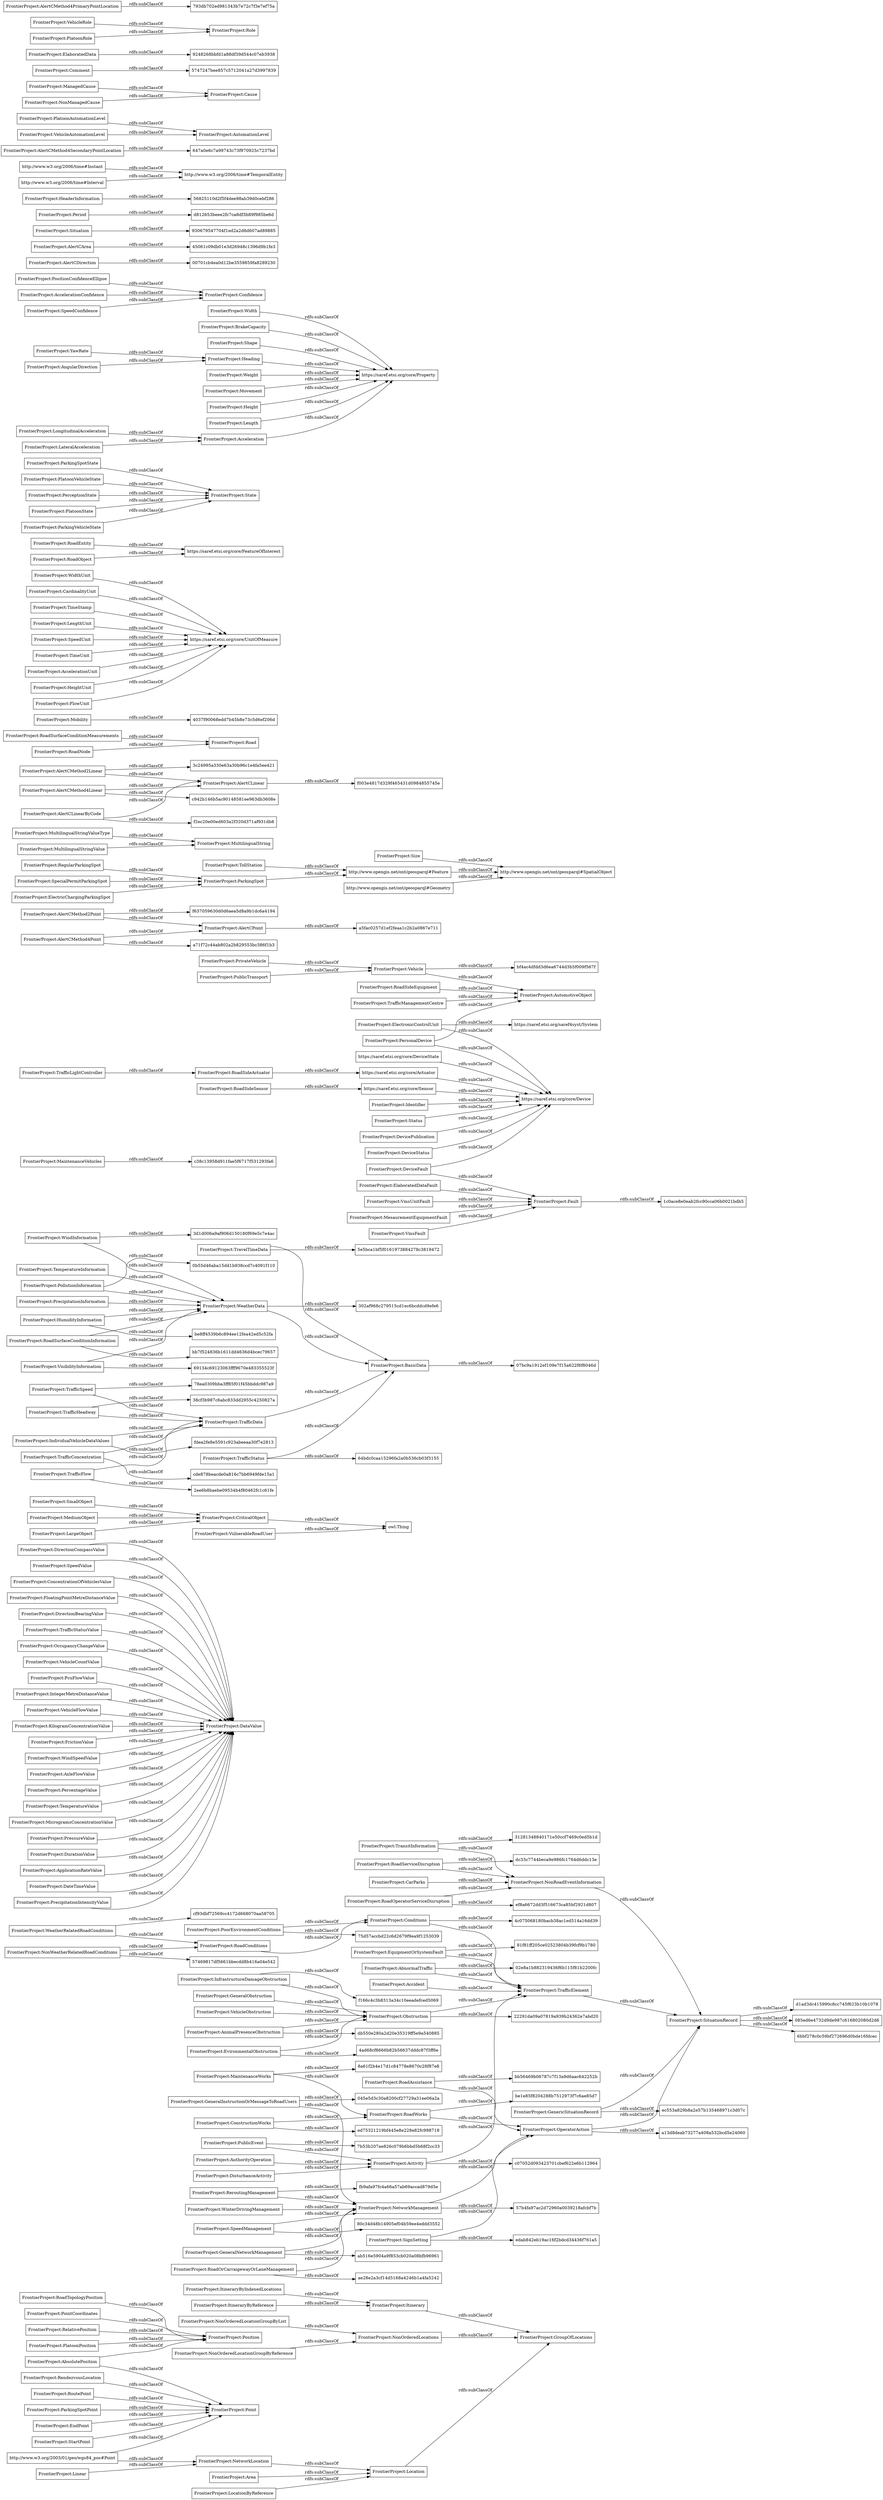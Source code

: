 digraph ar2dtool_diagram { 
rankdir=LR;
size="1000"
node [shape = rectangle, color="black"]; "FrontierProject:NonOrderedLocationGroupByReference" "045e5d3c30a8200cf27729a31ee06a2a" "db550e280a2d20e35319ff5e9a540885" "FrontierProject:DirectionCompassValue" "FrontierProject:SpeedValue" "d1ad3dc415990c8cc745f623b10b1078" "FrontierProject:SmallObject" "FrontierProject:TravelTimeData" "ef8a6672dd3f516673ca85bf2921d807" "ae28e2a3cf14d5168a4246b1a4fa5242" "FrontierProject:SituationRecord" "FrontierProject:MaintenanceVehicles" "FrontierProject:NetworkLocation" "FrontierProject:ConcentrationOfVehiclesValue" "FrontierProject:RoadTopologyPosition" "bf4ac4dfdd3d6ea6744d3b5f009f567f" "a5fac0257d1ef2feaa1c2b2a0867e711" "FrontierProject:Size" "FrontierProject:ElaboratedDataFault" "FrontierProject:MultilingualStringValueType" "7b53b207ae826c079b6bbd5b68f2cc33" "FrontierProject:WeatherRelatedRoadConditions" "http://www.opengis.net/ont/geosparql#SpatialObject" "0b55d46aba15dd1b938ccd7c4091f110" "3c24995a330e63a30b96c1e4fa5ee421" "FrontierProject:RoadSurfaceConditionMeasurements" "FrontierProject:TrafficSpeed" "4037f90068edd7b45b8e73c5d6ef206d" "FrontierProject:WidthUnit" "FrontierProject:RoadConditions" "FrontierProject:Area" "cf93dbf72569cc4172d668070aa58705" "FrontierProject:OperatorAction" "FrontierProject:NonOrderedLocationGroupByList" "FrontierProject:ParkingSpotPoint" "FrontierProject:CriticalObject" "FrontierProject:InfrastructureDamageObstruction" "FrontierProject:TransitInformation" "https://saref.etsi.org/core/FeatureOfInterest" "FrontierProject:RoadAssistance" "FrontierProject:FloatingPointMetreDistanceValue" "FrontierProject:AbsolutePosition" "FrontierProject:StartPoint" "FrontierProject:DirectionBearingValue" "FrontierProject:RoadEntity" "f637059630d0d6aea5d8a9b1dc6a4194" "c942b146b5ac90148581ee963db3608e" "FrontierProject:PointCoordinates" "4ad68cf8666b82b56637dddc87f3ff6e" "2ee6b8baebe09534b4f80462fc1c61fe" "FrontierProject:Point" "FrontierProject:EquipmentOrSystemFault" "FrontierProject:TrafficStatusValue" "FrontierProject:RoadServiceDisruption" "FrontierProject:State" "FrontierProject:Acceleration" "FrontierProject:NonRoadEventInformation" "FrontierProject:PositionConfidenceEllipse" "00701cb4ea0d12be3559859fa8289230" "FrontierProject:ParkingSpotState" "FrontierProject:GeneralInstructionOrMessageToRoadUsers" "FrontierProject:Identifier" "FrontierProject:OccupancyChangeValue" "45061c09db01e3d26948c1396d9b1fe3" "dc33c7744beca9e986fc1764d6ddc13e" "FrontierProject:MediumObject" "FrontierProject:CardinalityUnit" "FrontierProject:DisturbanceActivity" "FrontierProject:MultilingualString" "FrontierProject:TollStation" "FrontierProject:GeneralObstruction" "FrontierProject:AbnormalTraffic" "FrontierProject:PersonalDevice" "FrontierProject:VehicleCountValue" "FrontierProject:AutomotiveObject" "FrontierProject:AuthorityOperation" "FrontierProject:VmsUnitFault" "FrontierProject:Situation" "be8ff4539b6c894ee12fea42ed5c52fa" "f166c4c3b8313a34c10eeadefced5069" "d812653beee2fc7ca8df3b89f985be6d" "FrontierProject:SpeedManagement" "FrontierProject:NonOrderedLocations" "56825110d2f5f4dee98ab39d0cebf286" "FrontierProject:TrafficLightController" "http://www.w3.org/2006/time#TemporalEntity" "647a0e6c7a99743c73f970925c7237bd" "FrontierProject:NonWeatherRelatedRoadConditions" "FrontierProject:TimeStamp" "FrontierProject:Accident" "64bdc0caa15296fa2a0b536cb03f3155" "FrontierProject:TrafficElement" "http://www.w3.org/2003/01/geo/wgs84_pos#Point" "FrontierProject:Conditions" "FrontierProject:AutomationLevel" "FrontierProject:Linear" "FrontierProject:PlatoonVehicleState" "FrontierProject:TemperatureInformation" "FrontierProject:YawRate" "FrontierProject:MesaurementEquipmentFault" "FrontierProject:ElectronicControlUnit" "FrontierProject:Cause" "a71f72c44ab802a2b829553bc386f1b3" "FrontierProject:WindInformation" "bb56469b06787c7f13a9d6aac642252b" "FrontierProject:LengthUnit" "4c075068180bacb38ac1ed514a16dd39" "FrontierProject:PcuFlowValue" "FrontierProject:Obstruction" "FrontierProject:TrafficConcentration" "FrontierProject:AlertCDirection" "FrontierProject:NetworkManagement" "FrontierProject:PrivateVehicle" "57b4fa97ac2d72960a0039218afcbf7b" "FrontierProject:TrafficFlow" "c07052d093423701cbef622e6b112964" "69134c69123063fff9670e483355523f" "FrontierProject:Status" "FrontierProject:Width" "FrontierProject:HumidityInformation" "FrontierProject:VehicleObstruction" "FrontierProject:Vehicle" "c38c13958d911fae5f6717f531293fa6" "FrontierProject:RegularParkingSpot" "FrontierProject:RelativePosition" "FrontierProject:DevicePublication" "FrontierProject:Itinerary" "FrontierProject:IntegerMetreDistanceValue" "FrontierProject:HeaderInformation" "FrontierProject:SpeedUnit" "FrontierProject:VehicleFlowValue" "FrontierProject:BrakeCapacity" "FrontierProject:ManagedCause" "FrontierProject:PrecipitationInformation" "https://saref.etsi.org/saref4syst/System" "FrontierProject:NonManagedCause" "FrontierProject:TimeUnit" "FrontierProject:SpecialPermitParkingSpot" "FrontierProject:VmsFault" "302af968c279515cd1ec6bcddcd9efe6" "FrontierProject:Comment" "FrontierProject:PerceptionState" "FrontierProject:DeviceStatus" "FrontierProject:AccelerationUnit" "https://saref.etsi.org/core/DeviceState" "FrontierProject:RoadOrCarraigewayOrLaneManagement" "02e8a1b882319436f6b115f81b2200fc" "FrontierProject:KilogramConcentrationValue" "FrontierProject:AlertCArea" "http://www.w3.org/2006/time#Instant" "07bc9a1912ef109e7f15a622f6f8046d" "1c0ace8e0eab2fcc90cca06b0021bdb5" "FrontierProject:AlertCMethod4Linear" "FrontierProject:AlertCMethod2Point" "bb7f524836b1611dd4636d4bcec79657" "ec553a829b8a2e57b135468971c3d07c" "FrontierProject:ItineraryByReference" "http://www.opengis.net/ont/geosparql#Feature" "FrontierProject:ItineraryByIndexedLocations" "FrontierProject:LargeObject" "FrontierProject:AlertCMethod2Linear" "FrontierProject:VisibilityInformation" "FrontierProject:AngularDirection" "FrontierProject:RendezvousLocation" "http://www.w3.org/2006/time#Interval" "085ed6e4732d9de987c616802080d2d6" "FrontierProject:RoadSideSensor" "FrontierProject:ReroutingManagement" "FrontierProject:PlatoonPosition" "FrontierProject:Period" "FrontierProject:Mobility" "80c34d48b14905ef04b59ee4eddd3552" "FrontierProject:Shape" "a13d8deab73277a408a532bcd5e24060" "FrontierProject:Position" "FrontierProject:FrictionValue" "FrontierProject:LocationByReference" "FrontierProject:WindSpeedValue" "FrontierProject:WeatherData" "cde878beacde0a816c7bb6949fde15a1" "FrontierProject:Road" "FrontierProject:AlertCPoint" "FrontierProject:ParkingSpot" "FrontierProject:AccelerationConfidence" "FrontierProject:GroupOfLocations" "f2ec20e00ed603a2f320d371af931db8" "FrontierProject:HeightUnit" "FrontierProject:DataValue" "8a61f2b4e17d1c84778e8670c28f87e8" "FrontierProject:MaintenanceWorks" "FrontierProject:PublicTransport" "FrontierProject:TrafficStatus" "FrontierProject:AxleFlowValue" "FrontierProject:GeneralNetworkManagement" "FrontierProject:BasicData" "22291da09a07819a939b24362e7abd20" "FrontierProject:PercentageValue" "fdea2fe8e5591c923abeeaa30f7e2813" "FrontierProject:Heading" "930679547704f1ed2a2d8d607ad89885" "FrontierProject:PollutionInformation" "fb9afa97fc4a66a57ab69accad879d5e" "FrontierProject:RoutePoint" "3d1d006a9af906d150180f69e5c7e4ac" "FrontierProject:CarParks" "FrontierProject:PoorEnvironmentConditions" "https://saref.etsi.org/core/UnitOfMeasure" "5747247bee857c5712041a27d3997839" "FrontierProject:PlatoonState" "FrontierProject:AlertCLinear" "https://saref.etsi.org/core/Actuator" "be1e85f8204288b7512973f7c6ae85d7" "ab516e5904a9f853cb020a08bfb96961" "FrontierProject:RoadSideEquipment" "9248268bbfd1a88df39d544c07eb3938" "FrontierProject:PlatoonAutomationLevel" "FrontierProject:VehicleAutomationLevel" "FrontierProject:RoadSideActuator" "FrontierProject:Role" "FrontierProject:FlowUnit" "https://saref.etsi.org/core/Sensor" "FrontierProject:WinterDrivingManagement" "FrontierProject:AlertCMethod4SecondaryPointLocation" "6bbf278c0c59bf272696d0bde16fdcec" "FrontierProject:LongitudinalAcceleration" "https://saref.etsi.org/core/Property" "ed75321219bf445e8e228e82fc998718" "FrontierProject:GenericSituationRecord" "f003e4817d329f465431d0984855745e" "793db702ed981343b7e72c7f3e7ef75a" "FrontierProject:VehicleRole" "FrontierProject:TrafficData" "78ea0309bba3ff85f01f45bbddc987a9" "FrontierProject:TemperatureValue" "FrontierProject:Fault" "FrontierProject:MicrogramsConcentrationValue" "FrontierProject:ParkingVehicleState" "FrontierProject:ElaboratedData" "FrontierProject:AnimalPresenceObstruction" "FrontierProject:RoadSurfaceConditionInformation" "FrontierProject:Weight" "FrontierProject:VulnerableRoadUser" "38cf3b987c6abc833dd2955c4250827a" "https://saref.etsi.org/core/Device" "FrontierProject:MultilingualStringValue" "FrontierProject:PressureValue" "FrontierProject:DurationValue" "FrontierProject:ApplicationRateValue" "FrontierProject:ElectricChargingParkingSpot" "FrontierProject:AlertCMethod4PrimaryPointLocation" "FrontierProject:DateTimeValue" "FrontierProject:SignSetting" "FrontierProject:Activity" "FrontierProject:PublicEvent" "FrontierProject:PrecipitationIntensityValue" "57469817df5661bbecdd8b416a04e542" "FrontierProject:TrafficHeadway" "FrontierProject:ConstructionWorks" "FrontierProject:AlertCLinearByCode" "FrontierProject:LateralAcceleration" "FrontierProject:EndPoint" "FrontierProject:RoadWorks" "edab842eb19ac16f2bdcd34436f761a5" "FrontierProject:EvironmentalObstruction" "FrontierProject:Location" "FrontierProject:IndividualVehicleDataValues" "FrontierProject:SpeedConfidence" "http://www.opengis.net/ont/geosparql#Geometry" "FrontierProject:RoadObject" "FrontierProject:AlertCMethod4Point" "FrontierProject:PlatoonRole" "FrontierProject:Confidence" "81f81ff205ce02523804b39fcf9b1780" "FrontierProject:RoadOperatorServiceDisruption" "FrontierProject:Movement" "FrontierProject:Height" "5e5bca1bf5f0161973884278c3819472" "FrontierProject:Length" "FrontierProject:RoadNode" "31281348840171e50ccf7469c0ed5b1d" "FrontierProject:DeviceFault" "75d57accbd22c6d2679f9ea9f1253039" "FrontierProject:TrafficManagementCentre" ; /*classes style*/
	"FrontierProject:DateTimeValue" -> "FrontierProject:DataValue" [ label = "rdfs:subClassOf" ];
	"FrontierProject:AlertCMethod2Linear" -> "3c24995a330e63a30b96c1e4fa5ee421" [ label = "rdfs:subClassOf" ];
	"FrontierProject:AlertCMethod2Linear" -> "FrontierProject:AlertCLinear" [ label = "rdfs:subClassOf" ];
	"http://www.w3.org/2006/time#Instant" -> "http://www.w3.org/2006/time#TemporalEntity" [ label = "rdfs:subClassOf" ];
	"FrontierProject:GenericSituationRecord" -> "ec553a829b8a2e57b135468971c3d07c" [ label = "rdfs:subClassOf" ];
	"FrontierProject:GenericSituationRecord" -> "FrontierProject:SituationRecord" [ label = "rdfs:subClassOf" ];
	"FrontierProject:TravelTimeData" -> "5e5bca1bf5f0161973884278c3819472" [ label = "rdfs:subClassOf" ];
	"FrontierProject:TravelTimeData" -> "FrontierProject:BasicData" [ label = "rdfs:subClassOf" ];
	"FrontierProject:PerceptionState" -> "FrontierProject:State" [ label = "rdfs:subClassOf" ];
	"FrontierProject:Conditions" -> "4c075068180bacb38ac1ed514a16dd39" [ label = "rdfs:subClassOf" ];
	"FrontierProject:Conditions" -> "FrontierProject:TrafficElement" [ label = "rdfs:subClassOf" ];
	"FrontierProject:SmallObject" -> "FrontierProject:CriticalObject" [ label = "rdfs:subClassOf" ];
	"FrontierProject:ElectronicControlUnit" -> "https://saref.etsi.org/core/Device" [ label = "rdfs:subClassOf" ];
	"FrontierProject:ElectronicControlUnit" -> "https://saref.etsi.org/saref4syst/System" [ label = "rdfs:subClassOf" ];
	"FrontierProject:AlertCMethod2Point" -> "f637059630d0d6aea5d8a9b1dc6a4194" [ label = "rdfs:subClassOf" ];
	"FrontierProject:AlertCMethod2Point" -> "FrontierProject:AlertCPoint" [ label = "rdfs:subClassOf" ];
	"FrontierProject:ConcentrationOfVehiclesValue" -> "FrontierProject:DataValue" [ label = "rdfs:subClassOf" ];
	"FrontierProject:WidthUnit" -> "https://saref.etsi.org/core/UnitOfMeasure" [ label = "rdfs:subClassOf" ];
	"FrontierProject:Movement" -> "https://saref.etsi.org/core/Property" [ label = "rdfs:subClassOf" ];
	"FrontierProject:AccelerationUnit" -> "https://saref.etsi.org/core/UnitOfMeasure" [ label = "rdfs:subClassOf" ];
	"FrontierProject:NetworkManagement" -> "57b4fa97ac2d72960a0039218afcbf7b" [ label = "rdfs:subClassOf" ];
	"FrontierProject:NetworkManagement" -> "FrontierProject:OperatorAction" [ label = "rdfs:subClassOf" ];
	"FrontierProject:SpeedManagement" -> "80c34d48b14905ef04b59ee4eddd3552" [ label = "rdfs:subClassOf" ];
	"FrontierProject:SpeedManagement" -> "FrontierProject:NetworkManagement" [ label = "rdfs:subClassOf" ];
	"FrontierProject:LocationByReference" -> "FrontierProject:Location" [ label = "rdfs:subClassOf" ];
	"FrontierProject:SituationRecord" -> "085ed6e4732d9de987c616802080d2d6" [ label = "rdfs:subClassOf" ];
	"FrontierProject:SituationRecord" -> "d1ad3dc415990c8cc745f623b10b1078" [ label = "rdfs:subClassOf" ];
	"FrontierProject:SituationRecord" -> "6bbf278c0c59bf272696d0bde16fdcec" [ label = "rdfs:subClassOf" ];
	"FrontierProject:ManagedCause" -> "FrontierProject:Cause" [ label = "rdfs:subClassOf" ];
	"FrontierProject:FlowUnit" -> "https://saref.etsi.org/core/UnitOfMeasure" [ label = "rdfs:subClassOf" ];
	"FrontierProject:AlertCLinearByCode" -> "f2ec20e00ed603a2f320d371af931db8" [ label = "rdfs:subClassOf" ];
	"FrontierProject:AlertCLinearByCode" -> "FrontierProject:AlertCLinear" [ label = "rdfs:subClassOf" ];
	"http://www.w3.org/2006/time#Interval" -> "http://www.w3.org/2006/time#TemporalEntity" [ label = "rdfs:subClassOf" ];
	"FrontierProject:ConstructionWorks" -> "ed75321219bf445e8e228e82fc998718" [ label = "rdfs:subClassOf" ];
	"FrontierProject:ConstructionWorks" -> "FrontierProject:RoadWorks" [ label = "rdfs:subClassOf" ];
	"FrontierProject:VisibilityInformation" -> "69134c69123063fff9670e483355523f" [ label = "rdfs:subClassOf" ];
	"FrontierProject:VisibilityInformation" -> "FrontierProject:WeatherData" [ label = "rdfs:subClassOf" ];
	"FrontierProject:AlertCMethod4PrimaryPointLocation" -> "793db702ed981343b7e72c7f3e7ef75a" [ label = "rdfs:subClassOf" ];
	"FrontierProject:PositionConfidenceEllipse" -> "FrontierProject:Confidence" [ label = "rdfs:subClassOf" ];
	"FrontierProject:EvironmentalObstruction" -> "4ad68cf8666b82b56637dddc87f3ff6e" [ label = "rdfs:subClassOf" ];
	"FrontierProject:EvironmentalObstruction" -> "FrontierProject:Obstruction" [ label = "rdfs:subClassOf" ];
	"FrontierProject:IndividualVehicleDataValues" -> "fdea2fe8e5591c923abeeaa30f7e2813" [ label = "rdfs:subClassOf" ];
	"FrontierProject:IndividualVehicleDataValues" -> "FrontierProject:TrafficData" [ label = "rdfs:subClassOf" ];
	"FrontierProject:DurationValue" -> "FrontierProject:DataValue" [ label = "rdfs:subClassOf" ];
	"FrontierProject:TollStation" -> "http://www.opengis.net/ont/geosparql#Feature" [ label = "rdfs:subClassOf" ];
	"FrontierProject:PlatoonState" -> "FrontierProject:State" [ label = "rdfs:subClassOf" ];
	"FrontierProject:AnimalPresenceObstruction" -> "db550e280a2d20e35319ff5e9a540885" [ label = "rdfs:subClassOf" ];
	"FrontierProject:AnimalPresenceObstruction" -> "FrontierProject:Obstruction" [ label = "rdfs:subClassOf" ];
	"FrontierProject:RoadSideSensor" -> "https://saref.etsi.org/core/Sensor" [ label = "rdfs:subClassOf" ];
	"FrontierProject:GeneralNetworkManagement" -> "ab516e5904a9f853cb020a08bfb96961" [ label = "rdfs:subClassOf" ];
	"FrontierProject:GeneralNetworkManagement" -> "FrontierProject:NetworkManagement" [ label = "rdfs:subClassOf" ];
	"FrontierProject:DeviceFault" -> "https://saref.etsi.org/core/Device" [ label = "rdfs:subClassOf" ];
	"FrontierProject:DeviceFault" -> "FrontierProject:Fault" [ label = "rdfs:subClassOf" ];
	"FrontierProject:DirectionBearingValue" -> "FrontierProject:DataValue" [ label = "rdfs:subClassOf" ];
	"FrontierProject:Shape" -> "https://saref.etsi.org/core/Property" [ label = "rdfs:subClassOf" ];
	"FrontierProject:PressureValue" -> "FrontierProject:DataValue" [ label = "rdfs:subClassOf" ];
	"FrontierProject:PrecipitationInformation" -> "FrontierProject:WeatherData" [ label = "rdfs:subClassOf" ];
	"FrontierProject:ElaboratedDataFault" -> "FrontierProject:Fault" [ label = "rdfs:subClassOf" ];
	"FrontierProject:PointCoordinates" -> "FrontierProject:Position" [ label = "rdfs:subClassOf" ];
	"FrontierProject:MultilingualStringValueType" -> "FrontierProject:MultilingualString" [ label = "rdfs:subClassOf" ];
	"FrontierProject:TrafficSpeed" -> "78ea0309bba3ff85f01f45bbddc987a9" [ label = "rdfs:subClassOf" ];
	"FrontierProject:TrafficSpeed" -> "FrontierProject:TrafficData" [ label = "rdfs:subClassOf" ];
	"FrontierProject:TimeUnit" -> "https://saref.etsi.org/core/UnitOfMeasure" [ label = "rdfs:subClassOf" ];
	"FrontierProject:BasicData" -> "07bc9a1912ef109e7f15a622f6f8046d" [ label = "rdfs:subClassOf" ];
	"FrontierProject:Mobility" -> "4037f90068edd7b45b8e73c5d6ef206d" [ label = "rdfs:subClassOf" ];
	"FrontierProject:TrafficStatusValue" -> "FrontierProject:DataValue" [ label = "rdfs:subClassOf" ];
	"FrontierProject:RelativePosition" -> "FrontierProject:Position" [ label = "rdfs:subClassOf" ];
	"FrontierProject:NonWeatherRelatedRoadConditions" -> "57469817df5661bbecdd8b416a04e542" [ label = "rdfs:subClassOf" ];
	"FrontierProject:NonWeatherRelatedRoadConditions" -> "FrontierProject:RoadConditions" [ label = "rdfs:subClassOf" ];
	"FrontierProject:EndPoint" -> "FrontierProject:Point" [ label = "rdfs:subClassOf" ];
	"FrontierProject:VehicleCountValue" -> "FrontierProject:DataValue" [ label = "rdfs:subClassOf" ];
	"FrontierProject:AngularDirection" -> "FrontierProject:Heading" [ label = "rdfs:subClassOf" ];
	"FrontierProject:Vehicle" -> "bf4ac4dfdd3d6ea6744d3b5f009f567f" [ label = "rdfs:subClassOf" ];
	"FrontierProject:Vehicle" -> "FrontierProject:AutomotiveObject" [ label = "rdfs:subClassOf" ];
	"FrontierProject:LongitudinalAcceleration" -> "FrontierProject:Acceleration" [ label = "rdfs:subClassOf" ];
	"FrontierProject:PlatoonRole" -> "FrontierProject:Role" [ label = "rdfs:subClassOf" ];
	"FrontierProject:SignSetting" -> "edab842eb19ac16f2bdcd34436f761a5" [ label = "rdfs:subClassOf" ];
	"FrontierProject:SignSetting" -> "FrontierProject:OperatorAction" [ label = "rdfs:subClassOf" ];
	"FrontierProject:WeatherRelatedRoadConditions" -> "cf93dbf72569cc4172d668070aa58705" [ label = "rdfs:subClassOf" ];
	"FrontierProject:WeatherRelatedRoadConditions" -> "FrontierProject:RoadConditions" [ label = "rdfs:subClassOf" ];
	"FrontierProject:SpecialPermitParkingSpot" -> "FrontierProject:ParkingSpot" [ label = "rdfs:subClassOf" ];
	"FrontierProject:TrafficLightController" -> "FrontierProject:RoadSideActuator" [ label = "rdfs:subClassOf" ];
	"FrontierProject:KilogramConcentrationValue" -> "FrontierProject:DataValue" [ label = "rdfs:subClassOf" ];
	"FrontierProject:FrictionValue" -> "FrontierProject:DataValue" [ label = "rdfs:subClassOf" ];
	"FrontierProject:PlatoonAutomationLevel" -> "FrontierProject:AutomationLevel" [ label = "rdfs:subClassOf" ];
	"FrontierProject:PoorEnvironmentConditions" -> "75d57accbd22c6d2679f9ea9f1253039" [ label = "rdfs:subClassOf" ];
	"FrontierProject:PoorEnvironmentConditions" -> "FrontierProject:Conditions" [ label = "rdfs:subClassOf" ];
	"FrontierProject:InfrastructureDamageObstruction" -> "f166c4c3b8313a34c10eeadefced5069" [ label = "rdfs:subClassOf" ];
	"FrontierProject:InfrastructureDamageObstruction" -> "FrontierProject:Obstruction" [ label = "rdfs:subClassOf" ];
	"FrontierProject:TransitInformation" -> "31281348840171e50ccf7469c0ed5b1d" [ label = "rdfs:subClassOf" ];
	"FrontierProject:TransitInformation" -> "FrontierProject:NonRoadEventInformation" [ label = "rdfs:subClassOf" ];
	"FrontierProject:MicrogramsConcentrationValue" -> "FrontierProject:DataValue" [ label = "rdfs:subClassOf" ];
	"FrontierProject:Length" -> "https://saref.etsi.org/core/Property" [ label = "rdfs:subClassOf" ];
	"FrontierProject:TrafficFlow" -> "2ee6b8baebe09534b4f80462fc1c61fe" [ label = "rdfs:subClassOf" ];
	"FrontierProject:TrafficFlow" -> "FrontierProject:TrafficData" [ label = "rdfs:subClassOf" ];
	"FrontierProject:TrafficHeadway" -> "38cf3b987c6abc833dd2955c4250827a" [ label = "rdfs:subClassOf" ];
	"FrontierProject:TrafficHeadway" -> "FrontierProject:TrafficData" [ label = "rdfs:subClassOf" ];
	"FrontierProject:TemperatureValue" -> "FrontierProject:DataValue" [ label = "rdfs:subClassOf" ];
	"FrontierProject:WindInformation" -> "3d1d006a9af906d150180f69e5c7e4ac" [ label = "rdfs:subClassOf" ];
	"FrontierProject:WindInformation" -> "FrontierProject:WeatherData" [ label = "rdfs:subClassOf" ];
	"FrontierProject:TrafficElement" -> "FrontierProject:SituationRecord" [ label = "rdfs:subClassOf" ];
	"FrontierProject:ElaboratedData" -> "9248268bbfd1a88df39d544c07eb3938" [ label = "rdfs:subClassOf" ];
	"FrontierProject:GeneralObstruction" -> "FrontierProject:Obstruction" [ label = "rdfs:subClassOf" ];
	"FrontierProject:Size" -> "http://www.opengis.net/ont/geosparql#SpatialObject" [ label = "rdfs:subClassOf" ];
	"FrontierProject:AccelerationConfidence" -> "FrontierProject:Confidence" [ label = "rdfs:subClassOf" ];
	"FrontierProject:RoadObject" -> "https://saref.etsi.org/core/FeatureOfInterest" [ label = "rdfs:subClassOf" ];
	"FrontierProject:EquipmentOrSystemFault" -> "81f81ff205ce02523804b39fcf9b1780" [ label = "rdfs:subClassOf" ];
	"FrontierProject:EquipmentOrSystemFault" -> "FrontierProject:TrafficElement" [ label = "rdfs:subClassOf" ];
	"FrontierProject:HeightUnit" -> "https://saref.etsi.org/core/UnitOfMeasure" [ label = "rdfs:subClassOf" ];
	"FrontierProject:VehicleFlowValue" -> "FrontierProject:DataValue" [ label = "rdfs:subClassOf" ];
	"FrontierProject:PersonalDevice" -> "https://saref.etsi.org/core/Device" [ label = "rdfs:subClassOf" ];
	"FrontierProject:PersonalDevice" -> "FrontierProject:AutomotiveObject" [ label = "rdfs:subClassOf" ];
	"FrontierProject:Width" -> "https://saref.etsi.org/core/Property" [ label = "rdfs:subClassOf" ];
	"FrontierProject:RoadSideActuator" -> "https://saref.etsi.org/core/Actuator" [ label = "rdfs:subClassOf" ];
	"FrontierProject:PlatoonVehicleState" -> "FrontierProject:State" [ label = "rdfs:subClassOf" ];
	"FrontierProject:Fault" -> "1c0ace8e0eab2fcc90cca06b0021bdb5" [ label = "rdfs:subClassOf" ];
	"FrontierProject:MaintenanceVehicles" -> "c38c13958d911fae5f6717f531293fa6" [ label = "rdfs:subClassOf" ];
	"FrontierProject:MultilingualStringValue" -> "FrontierProject:MultilingualString" [ label = "rdfs:subClassOf" ];
	"FrontierProject:NonOrderedLocationGroupByList" -> "FrontierProject:NonOrderedLocations" [ label = "rdfs:subClassOf" ];
	"FrontierProject:PrivateVehicle" -> "FrontierProject:Vehicle" [ label = "rdfs:subClassOf" ];
	"FrontierProject:AbnormalTraffic" -> "02e8a1b882319436f6b115f81b2200fc" [ label = "rdfs:subClassOf" ];
	"FrontierProject:AbnormalTraffic" -> "FrontierProject:TrafficElement" [ label = "rdfs:subClassOf" ];
	"FrontierProject:ParkingSpotState" -> "FrontierProject:State" [ label = "rdfs:subClassOf" ];
	"FrontierProject:SpeedConfidence" -> "FrontierProject:Confidence" [ label = "rdfs:subClassOf" ];
	"FrontierProject:PcuFlowValue" -> "FrontierProject:DataValue" [ label = "rdfs:subClassOf" ];
	"FrontierProject:SpeedValue" -> "FrontierProject:DataValue" [ label = "rdfs:subClassOf" ];
	"FrontierProject:ParkingVehicleState" -> "FrontierProject:State" [ label = "rdfs:subClassOf" ];
	"FrontierProject:TrafficData" -> "FrontierProject:BasicData" [ label = "rdfs:subClassOf" ];
	"https://saref.etsi.org/core/DeviceState" -> "https://saref.etsi.org/core/Device" [ label = "rdfs:subClassOf" ];
	"FrontierProject:AlertCMethod4Linear" -> "c942b146b5ac90148581ee963db3608e" [ label = "rdfs:subClassOf" ];
	"FrontierProject:AlertCMethod4Linear" -> "FrontierProject:AlertCLinear" [ label = "rdfs:subClassOf" ];
	"FrontierProject:Acceleration" -> "https://saref.etsi.org/core/Property" [ label = "rdfs:subClassOf" ];
	"FrontierProject:NonManagedCause" -> "FrontierProject:Cause" [ label = "rdfs:subClassOf" ];
	"FrontierProject:PublicEvent" -> "7b53b207ae826c079b6bbd5b68f2cc33" [ label = "rdfs:subClassOf" ];
	"FrontierProject:PublicEvent" -> "FrontierProject:Activity" [ label = "rdfs:subClassOf" ];
	"FrontierProject:Period" -> "d812653beee2fc7ca8df3b89f985be6d" [ label = "rdfs:subClassOf" ];
	"FrontierProject:RoadServiceDisruption" -> "dc33c7744beca9e986fc1764d6ddc13e" [ label = "rdfs:subClassOf" ];
	"FrontierProject:RoadServiceDisruption" -> "FrontierProject:NonRoadEventInformation" [ label = "rdfs:subClassOf" ];
	"FrontierProject:FloatingPointMetreDistanceValue" -> "FrontierProject:DataValue" [ label = "rdfs:subClassOf" ];
	"FrontierProject:RoadEntity" -> "https://saref.etsi.org/core/FeatureOfInterest" [ label = "rdfs:subClassOf" ];
	"FrontierProject:VehicleObstruction" -> "FrontierProject:Obstruction" [ label = "rdfs:subClassOf" ];
	"FrontierProject:RoadNode" -> "FrontierProject:Road" [ label = "rdfs:subClassOf" ];
	"FrontierProject:AbsolutePosition" -> "FrontierProject:Position" [ label = "rdfs:subClassOf" ];
	"FrontierProject:AbsolutePosition" -> "FrontierProject:Point" [ label = "rdfs:subClassOf" ];
	"FrontierProject:RoadOperatorServiceDisruption" -> "ef8a6672dd3f516673ca85bf2921d807" [ label = "rdfs:subClassOf" ];
	"FrontierProject:RoadOperatorServiceDisruption" -> "FrontierProject:NonRoadEventInformation" [ label = "rdfs:subClassOf" ];
	"FrontierProject:DevicePublication" -> "https://saref.etsi.org/core/Device" [ label = "rdfs:subClassOf" ];
	"FrontierProject:LengthUnit" -> "https://saref.etsi.org/core/UnitOfMeasure" [ label = "rdfs:subClassOf" ];
	"FrontierProject:RoadOrCarraigewayOrLaneManagement" -> "ae28e2a3cf14d5168a4246b1a4fa5242" [ label = "rdfs:subClassOf" ];
	"FrontierProject:RoadOrCarraigewayOrLaneManagement" -> "FrontierProject:NetworkManagement" [ label = "rdfs:subClassOf" ];
	"FrontierProject:RoadWorks" -> "be1e85f8204288b7512973f7c6ae85d7" [ label = "rdfs:subClassOf" ];
	"FrontierProject:RoadWorks" -> "FrontierProject:OperatorAction" [ label = "rdfs:subClassOf" ];
	"FrontierProject:ApplicationRateValue" -> "FrontierProject:DataValue" [ label = "rdfs:subClassOf" ];
	"FrontierProject:AlertCMethod4Point" -> "a71f72c44ab802a2b829553bc386f1b3" [ label = "rdfs:subClassOf" ];
	"FrontierProject:AlertCMethod4Point" -> "FrontierProject:AlertCPoint" [ label = "rdfs:subClassOf" ];
	"FrontierProject:Identifier" -> "https://saref.etsi.org/core/Device" [ label = "rdfs:subClassOf" ];
	"FrontierProject:SpeedUnit" -> "https://saref.etsi.org/core/UnitOfMeasure" [ label = "rdfs:subClassOf" ];
	"FrontierProject:Weight" -> "https://saref.etsi.org/core/Property" [ label = "rdfs:subClassOf" ];
	"FrontierProject:WindSpeedValue" -> "FrontierProject:DataValue" [ label = "rdfs:subClassOf" ];
	"FrontierProject:AlertCLinear" -> "f003e4817d329f465431d0984855745e" [ label = "rdfs:subClassOf" ];
	"FrontierProject:IntegerMetreDistanceValue" -> "FrontierProject:DataValue" [ label = "rdfs:subClassOf" ];
	"FrontierProject:MesaurementEquipmentFault" -> "FrontierProject:Fault" [ label = "rdfs:subClassOf" ];
	"FrontierProject:RoadAssistance" -> "bb56469b06787c7f13a9d6aac642252b" [ label = "rdfs:subClassOf" ];
	"FrontierProject:RoadAssistance" -> "FrontierProject:OperatorAction" [ label = "rdfs:subClassOf" ];
	"FrontierProject:PercentageValue" -> "FrontierProject:DataValue" [ label = "rdfs:subClassOf" ];
	"FrontierProject:MediumObject" -> "FrontierProject:CriticalObject" [ label = "rdfs:subClassOf" ];
	"FrontierProject:TimeStamp" -> "https://saref.etsi.org/core/UnitOfMeasure" [ label = "rdfs:subClassOf" ];
	"FrontierProject:PrecipitationIntensityValue" -> "FrontierProject:DataValue" [ label = "rdfs:subClassOf" ];
	"FrontierProject:DirectionCompassValue" -> "FrontierProject:DataValue" [ label = "rdfs:subClassOf" ];
	"FrontierProject:RendezvousLocation" -> "FrontierProject:Point" [ label = "rdfs:subClassOf" ];
	"FrontierProject:Heading" -> "https://saref.etsi.org/core/Property" [ label = "rdfs:subClassOf" ];
	"FrontierProject:NetworkLocation" -> "FrontierProject:Location" [ label = "rdfs:subClassOf" ];
	"FrontierProject:WinterDrivingManagement" -> "FrontierProject:NetworkManagement" [ label = "rdfs:subClassOf" ];
	"FrontierProject:VehicleRole" -> "FrontierProject:Role" [ label = "rdfs:subClassOf" ];
	"FrontierProject:Comment" -> "5747247bee857c5712041a27d3997839" [ label = "rdfs:subClassOf" ];
	"FrontierProject:TrafficStatus" -> "64bdc0caa15296fa2a0b536cb03f3155" [ label = "rdfs:subClassOf" ];
	"FrontierProject:TrafficStatus" -> "FrontierProject:BasicData" [ label = "rdfs:subClassOf" ];
	"FrontierProject:RoadTopologyPosition" -> "FrontierProject:Position" [ label = "rdfs:subClassOf" ];
	"FrontierProject:LateralAcceleration" -> "FrontierProject:Acceleration" [ label = "rdfs:subClassOf" ];
	"FrontierProject:Location" -> "FrontierProject:GroupOfLocations" [ label = "rdfs:subClassOf" ];
	"FrontierProject:BrakeCapacity" -> "https://saref.etsi.org/core/Property" [ label = "rdfs:subClassOf" ];
	"FrontierProject:ParkingSpot" -> "http://www.opengis.net/ont/geosparql#Feature" [ label = "rdfs:subClassOf" ];
	"FrontierProject:ElectricChargingParkingSpot" -> "FrontierProject:ParkingSpot" [ label = "rdfs:subClassOf" ];
	"FrontierProject:RoadSurfaceConditionMeasurements" -> "FrontierProject:Road" [ label = "rdfs:subClassOf" ];
	"FrontierProject:Status" -> "https://saref.etsi.org/core/Device" [ label = "rdfs:subClassOf" ];
	"FrontierProject:NonOrderedLocations" -> "FrontierProject:GroupOfLocations" [ label = "rdfs:subClassOf" ];
	"FrontierProject:GeneralInstructionOrMessageToRoadUsers" -> "045e5d3c30a8200cf27729a31ee06a2a" [ label = "rdfs:subClassOf" ];
	"FrontierProject:GeneralInstructionOrMessageToRoadUsers" -> "FrontierProject:NetworkManagement" [ label = "rdfs:subClassOf" ];
	"FrontierProject:AlertCDirection" -> "00701cb4ea0d12be3559859fa8289230" [ label = "rdfs:subClassOf" ];
	"FrontierProject:WeatherData" -> "302af968c279515cd1ec6bcddcd9efe6" [ label = "rdfs:subClassOf" ];
	"FrontierProject:WeatherData" -> "FrontierProject:BasicData" [ label = "rdfs:subClassOf" ];
	"FrontierProject:StartPoint" -> "FrontierProject:Point" [ label = "rdfs:subClassOf" ];
	"FrontierProject:AlertCPoint" -> "a5fac0257d1ef2feaa1c2b2a0867e711" [ label = "rdfs:subClassOf" ];
	"FrontierProject:RoadSideEquipment" -> "FrontierProject:AutomotiveObject" [ label = "rdfs:subClassOf" ];
	"FrontierProject:RoutePoint" -> "FrontierProject:Point" [ label = "rdfs:subClassOf" ];
	"FrontierProject:Situation" -> "930679547704f1ed2a2d8d607ad89885" [ label = "rdfs:subClassOf" ];
	"FrontierProject:VmsFault" -> "FrontierProject:Fault" [ label = "rdfs:subClassOf" ];
	"FrontierProject:VmsUnitFault" -> "FrontierProject:Fault" [ label = "rdfs:subClassOf" ];
	"FrontierProject:CriticalObject" -> "owl:Thing" [ label = "rdfs:subClassOf" ];
	"FrontierProject:HumidityInformation" -> "be8ff4539b6c894ee12fea42ed5c52fa" [ label = "rdfs:subClassOf" ];
	"FrontierProject:HumidityInformation" -> "FrontierProject:WeatherData" [ label = "rdfs:subClassOf" ];
	"http://www.w3.org/2003/01/geo/wgs84_pos#Point" -> "FrontierProject:Point" [ label = "rdfs:subClassOf" ];
	"http://www.w3.org/2003/01/geo/wgs84_pos#Point" -> "FrontierProject:NetworkLocation" [ label = "rdfs:subClassOf" ];
	"FrontierProject:Accident" -> "FrontierProject:TrafficElement" [ label = "rdfs:subClassOf" ];
	"FrontierProject:Itinerary" -> "FrontierProject:GroupOfLocations" [ label = "rdfs:subClassOf" ];
	"FrontierProject:OccupancyChangeValue" -> "FrontierProject:DataValue" [ label = "rdfs:subClassOf" ];
	"FrontierProject:AlertCMethod4SecondaryPointLocation" -> "647a0e6c7a99743c73f970925c7237bd" [ label = "rdfs:subClassOf" ];
	"FrontierProject:ParkingSpotPoint" -> "FrontierProject:Point" [ label = "rdfs:subClassOf" ];
	"FrontierProject:OperatorAction" -> "a13d8deab73277a408a532bcd5e24060" [ label = "rdfs:subClassOf" ];
	"FrontierProject:OperatorAction" -> "FrontierProject:SituationRecord" [ label = "rdfs:subClassOf" ];
	"FrontierProject:PlatoonPosition" -> "FrontierProject:Position" [ label = "rdfs:subClassOf" ];
	"FrontierProject:HeaderInformation" -> "56825110d2f5f4dee98ab39d0cebf286" [ label = "rdfs:subClassOf" ];
	"FrontierProject:ItineraryByIndexedLocations" -> "FrontierProject:Itinerary" [ label = "rdfs:subClassOf" ];
	"https://saref.etsi.org/core/Actuator" -> "https://saref.etsi.org/core/Device" [ label = "rdfs:subClassOf" ];
	"FrontierProject:RoadSurfaceConditionInformation" -> "bb7f524836b1611dd4636d4bcec79657" [ label = "rdfs:subClassOf" ];
	"FrontierProject:RoadSurfaceConditionInformation" -> "FrontierProject:WeatherData" [ label = "rdfs:subClassOf" ];
	"FrontierProject:DisturbanceActivity" -> "FrontierProject:Activity" [ label = "rdfs:subClassOf" ];
	"FrontierProject:DeviceStatus" -> "https://saref.etsi.org/core/Device" [ label = "rdfs:subClassOf" ];
	"FrontierProject:AlertCArea" -> "45061c09db01e3d26948c1396d9b1fe3" [ label = "rdfs:subClassOf" ];
	"FrontierProject:YawRate" -> "FrontierProject:Heading" [ label = "rdfs:subClassOf" ];
	"FrontierProject:CardinalityUnit" -> "https://saref.etsi.org/core/UnitOfMeasure" [ label = "rdfs:subClassOf" ];
	"FrontierProject:LargeObject" -> "FrontierProject:CriticalObject" [ label = "rdfs:subClassOf" ];
	"FrontierProject:NonRoadEventInformation" -> "FrontierProject:SituationRecord" [ label = "rdfs:subClassOf" ];
	"FrontierProject:NonOrderedLocationGroupByReference" -> "FrontierProject:NonOrderedLocations" [ label = "rdfs:subClassOf" ];
	"FrontierProject:VehicleAutomationLevel" -> "FrontierProject:AutomationLevel" [ label = "rdfs:subClassOf" ];
	"FrontierProject:RoadConditions" -> "FrontierProject:Conditions" [ label = "rdfs:subClassOf" ];
	"FrontierProject:Obstruction" -> "22291da09a07819a939b24362e7abd20" [ label = "rdfs:subClassOf" ];
	"FrontierProject:Obstruction" -> "FrontierProject:TrafficElement" [ label = "rdfs:subClassOf" ];
	"FrontierProject:AxleFlowValue" -> "FrontierProject:DataValue" [ label = "rdfs:subClassOf" ];
	"http://www.opengis.net/ont/geosparql#Feature" -> "http://www.opengis.net/ont/geosparql#SpatialObject" [ label = "rdfs:subClassOf" ];
	"FrontierProject:AuthorityOperation" -> "FrontierProject:Activity" [ label = "rdfs:subClassOf" ];
	"FrontierProject:PollutionInformation" -> "0b55d46aba15dd1b938ccd7c4091f110" [ label = "rdfs:subClassOf" ];
	"FrontierProject:PollutionInformation" -> "FrontierProject:WeatherData" [ label = "rdfs:subClassOf" ];
	"FrontierProject:Area" -> "FrontierProject:Location" [ label = "rdfs:subClassOf" ];
	"FrontierProject:Linear" -> "FrontierProject:NetworkLocation" [ label = "rdfs:subClassOf" ];
	"FrontierProject:Activity" -> "c07052d093423701cbef622e6b112964" [ label = "rdfs:subClassOf" ];
	"FrontierProject:Activity" -> "FrontierProject:TrafficElement" [ label = "rdfs:subClassOf" ];
	"FrontierProject:TrafficManagementCentre" -> "FrontierProject:AutomotiveObject" [ label = "rdfs:subClassOf" ];
	"FrontierProject:ItineraryByReference" -> "FrontierProject:Itinerary" [ label = "rdfs:subClassOf" ];
	"FrontierProject:Height" -> "https://saref.etsi.org/core/Property" [ label = "rdfs:subClassOf" ];
	"https://saref.etsi.org/core/Sensor" -> "https://saref.etsi.org/core/Device" [ label = "rdfs:subClassOf" ];
	"FrontierProject:RegularParkingSpot" -> "FrontierProject:ParkingSpot" [ label = "rdfs:subClassOf" ];
	"FrontierProject:ReroutingManagement" -> "fb9afa97fc4a66a57ab69accad879d5e" [ label = "rdfs:subClassOf" ];
	"FrontierProject:ReroutingManagement" -> "FrontierProject:NetworkManagement" [ label = "rdfs:subClassOf" ];
	"FrontierProject:VulnerableRoadUser" -> "owl:Thing" [ label = "rdfs:subClassOf" ];
	"FrontierProject:TemperatureInformation" -> "FrontierProject:WeatherData" [ label = "rdfs:subClassOf" ];
	"FrontierProject:MaintenanceWorks" -> "8a61f2b4e17d1c84778e8670c28f87e8" [ label = "rdfs:subClassOf" ];
	"FrontierProject:MaintenanceWorks" -> "FrontierProject:RoadWorks" [ label = "rdfs:subClassOf" ];
	"FrontierProject:PublicTransport" -> "FrontierProject:Vehicle" [ label = "rdfs:subClassOf" ];
	"FrontierProject:CarParks" -> "FrontierProject:NonRoadEventInformation" [ label = "rdfs:subClassOf" ];
	"FrontierProject:TrafficConcentration" -> "cde878beacde0a816c7bb6949fde15a1" [ label = "rdfs:subClassOf" ];
	"FrontierProject:TrafficConcentration" -> "FrontierProject:TrafficData" [ label = "rdfs:subClassOf" ];
	"http://www.opengis.net/ont/geosparql#Geometry" -> "http://www.opengis.net/ont/geosparql#SpatialObject" [ label = "rdfs:subClassOf" ];

}
